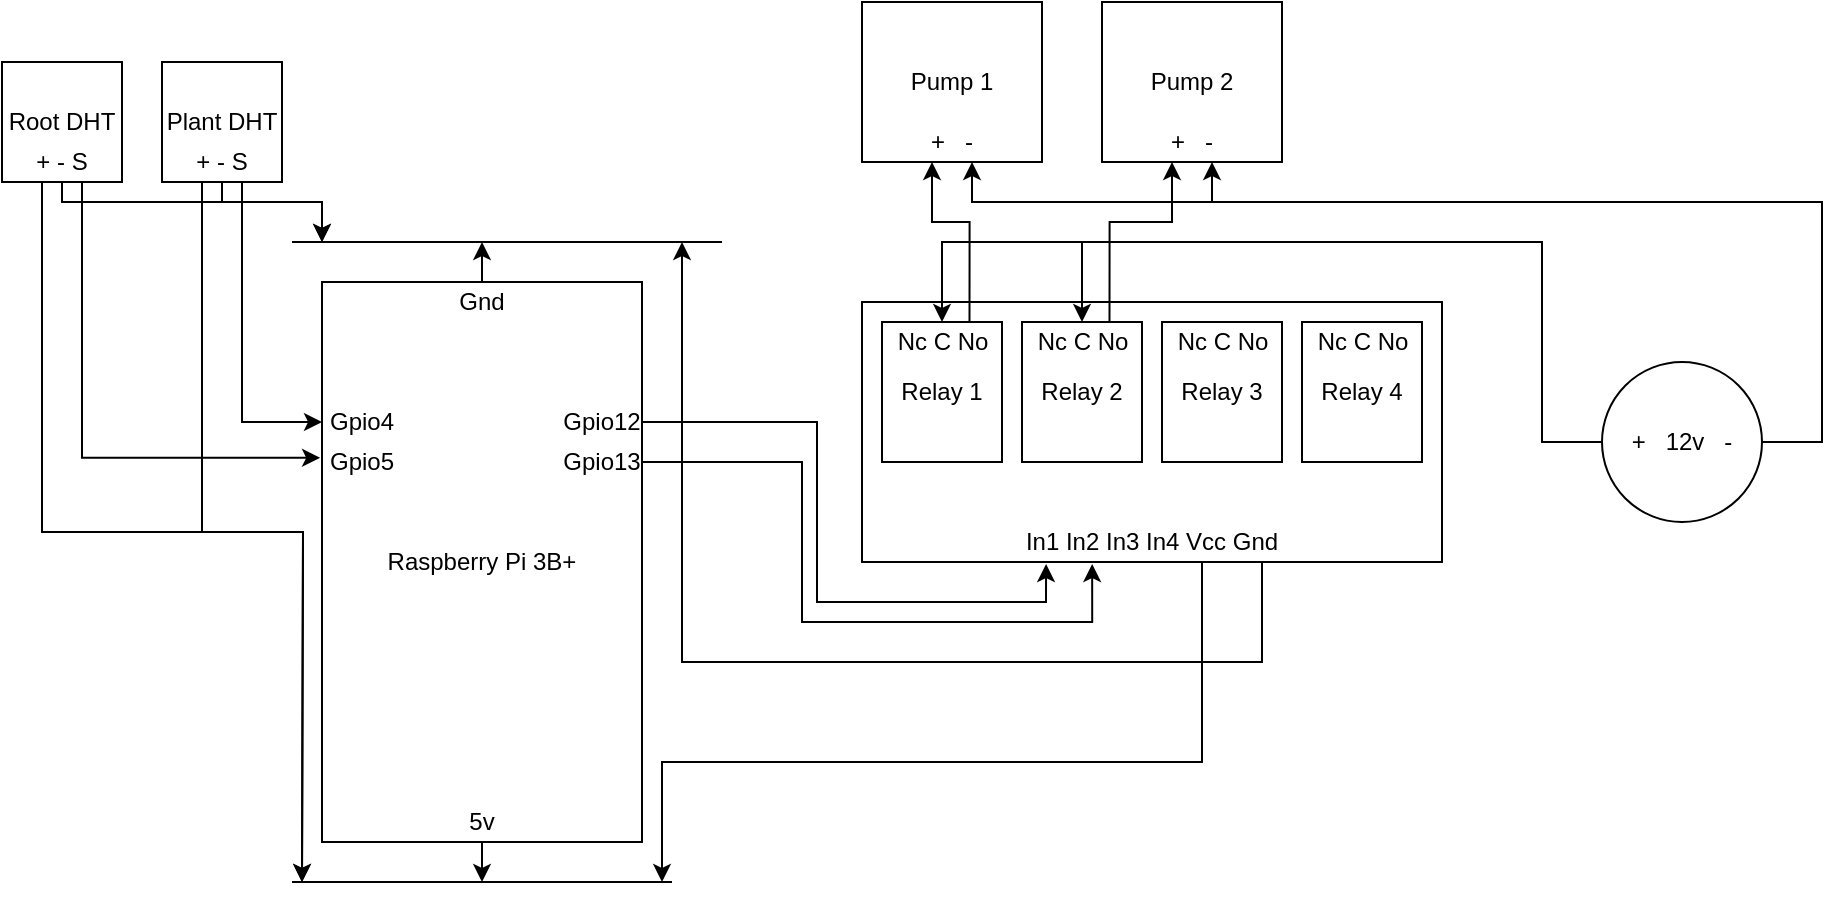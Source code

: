 <mxfile version="12.4.3" pages="1"><diagram id="c7Ha8TGUMtYm9mDRYQPx" name="Page-1"><mxGraphModel dx="1408" dy="758" grid="1" gridSize="10" guides="1" tooltips="1" connect="1" arrows="1" fold="1" page="1" pageScale="1" pageWidth="1100" pageHeight="850" math="0" shadow="0"><root><mxCell id="0"/><mxCell id="1" parent="0"/><mxCell id="X9mk4RmH4kGkYYIdVcoC-21" style="edgeStyle=orthogonalEdgeStyle;rounded=0;orthogonalLoop=1;jettySize=auto;html=1;exitX=0.5;exitY=0;exitDx=0;exitDy=0;" edge="1" parent="1" source="X9mk4RmH4kGkYYIdVcoC-1"><mxGeometry relative="1" as="geometry"><mxPoint x="270" y="180" as="targetPoint"/></mxGeometry></mxCell><mxCell id="X9mk4RmH4kGkYYIdVcoC-22" style="edgeStyle=orthogonalEdgeStyle;rounded=0;orthogonalLoop=1;jettySize=auto;html=1;exitX=0.5;exitY=1;exitDx=0;exitDy=0;" edge="1" parent="1" source="X9mk4RmH4kGkYYIdVcoC-1"><mxGeometry relative="1" as="geometry"><mxPoint x="270" y="500" as="targetPoint"/></mxGeometry></mxCell><mxCell id="X9mk4RmH4kGkYYIdVcoC-1" value="Raspberry Pi 3B+" style="rounded=0;whiteSpace=wrap;html=1;" vertex="1" parent="1"><mxGeometry x="190" y="200" width="160" height="280" as="geometry"/></mxCell><mxCell id="X9mk4RmH4kGkYYIdVcoC-14" style="edgeStyle=orthogonalEdgeStyle;rounded=0;orthogonalLoop=1;jettySize=auto;html=1;exitX=0.75;exitY=1;exitDx=0;exitDy=0;entryX=-0.006;entryY=0.314;entryDx=0;entryDy=0;entryPerimeter=0;" edge="1" parent="1" source="X9mk4RmH4kGkYYIdVcoC-2" target="X9mk4RmH4kGkYYIdVcoC-1"><mxGeometry relative="1" as="geometry"><Array as="points"><mxPoint x="70" y="150"/><mxPoint x="70" y="288"/></Array></mxGeometry></mxCell><mxCell id="X9mk4RmH4kGkYYIdVcoC-2" value="Root DHT" style="rounded=0;whiteSpace=wrap;html=1;" vertex="1" parent="1"><mxGeometry x="30" y="90" width="60" height="60" as="geometry"/></mxCell><mxCell id="X9mk4RmH4kGkYYIdVcoC-12" style="edgeStyle=orthogonalEdgeStyle;rounded=0;orthogonalLoop=1;jettySize=auto;html=1;exitX=0.75;exitY=1;exitDx=0;exitDy=0;entryX=0;entryY=0.25;entryDx=0;entryDy=0;" edge="1" parent="1" source="X9mk4RmH4kGkYYIdVcoC-3" target="X9mk4RmH4kGkYYIdVcoC-1"><mxGeometry relative="1" as="geometry"><Array as="points"><mxPoint x="150" y="150"/><mxPoint x="150" y="270"/></Array></mxGeometry></mxCell><mxCell id="X9mk4RmH4kGkYYIdVcoC-3" value="Plant DHT" style="rounded=0;whiteSpace=wrap;html=1;" vertex="1" parent="1"><mxGeometry x="110" y="90" width="60" height="60" as="geometry"/></mxCell><mxCell id="X9mk4RmH4kGkYYIdVcoC-4" value="" style="rounded=0;whiteSpace=wrap;html=1;" vertex="1" parent="1"><mxGeometry x="460" y="210" width="290" height="130" as="geometry"/></mxCell><mxCell id="X9mk4RmH4kGkYYIdVcoC-5" value="Relay 1" style="rounded=0;whiteSpace=wrap;html=1;" vertex="1" parent="1"><mxGeometry x="470" y="220" width="60" height="70" as="geometry"/></mxCell><mxCell id="X9mk4RmH4kGkYYIdVcoC-6" value="Relay 2" style="rounded=0;whiteSpace=wrap;html=1;" vertex="1" parent="1"><mxGeometry x="540" y="220" width="60" height="70" as="geometry"/></mxCell><mxCell id="X9mk4RmH4kGkYYIdVcoC-7" value="Relay 3" style="rounded=0;whiteSpace=wrap;html=1;" vertex="1" parent="1"><mxGeometry x="610" y="220" width="60" height="70" as="geometry"/></mxCell><mxCell id="X9mk4RmH4kGkYYIdVcoC-8" value="Relay 4" style="rounded=0;whiteSpace=wrap;html=1;" vertex="1" parent="1"><mxGeometry x="680" y="220" width="60" height="70" as="geometry"/></mxCell><mxCell id="X9mk4RmH4kGkYYIdVcoC-9" value="Pump 1" style="rounded=0;whiteSpace=wrap;html=1;" vertex="1" parent="1"><mxGeometry x="460" y="60" width="90" height="80" as="geometry"/></mxCell><mxCell id="X9mk4RmH4kGkYYIdVcoC-10" value="Pump 2" style="rounded=0;whiteSpace=wrap;html=1;" vertex="1" parent="1"><mxGeometry x="580" y="60" width="90" height="80" as="geometry"/></mxCell><mxCell id="X9mk4RmH4kGkYYIdVcoC-13" value="Gpio4" style="text;html=1;strokeColor=none;fillColor=none;align=center;verticalAlign=middle;whiteSpace=wrap;rounded=0;" vertex="1" parent="1"><mxGeometry x="190" y="260" width="40" height="20" as="geometry"/></mxCell><mxCell id="X9mk4RmH4kGkYYIdVcoC-16" value="Gpio5" style="text;html=1;strokeColor=none;fillColor=none;align=center;verticalAlign=middle;whiteSpace=wrap;rounded=0;" vertex="1" parent="1"><mxGeometry x="190" y="280" width="40" height="20" as="geometry"/></mxCell><mxCell id="X9mk4RmH4kGkYYIdVcoC-25" style="edgeStyle=orthogonalEdgeStyle;rounded=0;orthogonalLoop=1;jettySize=auto;html=1;exitX=0.5;exitY=1;exitDx=0;exitDy=0;" edge="1" parent="1" source="X9mk4RmH4kGkYYIdVcoC-17"><mxGeometry relative="1" as="geometry"><mxPoint x="190" y="180" as="targetPoint"/><Array as="points"><mxPoint x="140" y="160"/><mxPoint x="190" y="160"/></Array></mxGeometry></mxCell><mxCell id="X9mk4RmH4kGkYYIdVcoC-27" style="edgeStyle=orthogonalEdgeStyle;rounded=0;orthogonalLoop=1;jettySize=auto;html=1;exitX=0.25;exitY=1;exitDx=0;exitDy=0;" edge="1" parent="1" source="X9mk4RmH4kGkYYIdVcoC-17"><mxGeometry relative="1" as="geometry"><mxPoint x="180" y="500" as="targetPoint"/></mxGeometry></mxCell><mxCell id="X9mk4RmH4kGkYYIdVcoC-17" value="+ - S" style="text;html=1;strokeColor=none;fillColor=none;align=center;verticalAlign=middle;whiteSpace=wrap;rounded=0;" vertex="1" parent="1"><mxGeometry x="120" y="130" width="40" height="20" as="geometry"/></mxCell><mxCell id="X9mk4RmH4kGkYYIdVcoC-26" style="edgeStyle=orthogonalEdgeStyle;rounded=0;orthogonalLoop=1;jettySize=auto;html=1;exitX=0.5;exitY=1;exitDx=0;exitDy=0;" edge="1" parent="1" source="X9mk4RmH4kGkYYIdVcoC-18"><mxGeometry relative="1" as="geometry"><mxPoint x="190" y="180" as="targetPoint"/><Array as="points"><mxPoint x="60" y="160"/><mxPoint x="190" y="160"/></Array></mxGeometry></mxCell><mxCell id="X9mk4RmH4kGkYYIdVcoC-28" style="edgeStyle=orthogonalEdgeStyle;rounded=0;orthogonalLoop=1;jettySize=auto;html=1;exitX=0.25;exitY=1;exitDx=0;exitDy=0;" edge="1" parent="1" source="X9mk4RmH4kGkYYIdVcoC-18"><mxGeometry relative="1" as="geometry"><mxPoint x="180" y="500" as="targetPoint"/></mxGeometry></mxCell><mxCell id="X9mk4RmH4kGkYYIdVcoC-18" value="+ - S" style="text;html=1;strokeColor=none;fillColor=none;align=center;verticalAlign=middle;whiteSpace=wrap;rounded=0;" vertex="1" parent="1"><mxGeometry x="40" y="130" width="40" height="20" as="geometry"/></mxCell><mxCell id="X9mk4RmH4kGkYYIdVcoC-19" value="" style="endArrow=none;html=1;" edge="1" parent="1"><mxGeometry width="50" height="50" relative="1" as="geometry"><mxPoint x="175" y="180" as="sourcePoint"/><mxPoint x="390" y="180" as="targetPoint"/></mxGeometry></mxCell><mxCell id="X9mk4RmH4kGkYYIdVcoC-20" value="" style="endArrow=none;html=1;" edge="1" parent="1"><mxGeometry width="50" height="50" relative="1" as="geometry"><mxPoint x="175" y="500" as="sourcePoint"/><mxPoint x="365" y="500" as="targetPoint"/></mxGeometry></mxCell><mxCell id="X9mk4RmH4kGkYYIdVcoC-23" value="5v" style="text;html=1;strokeColor=none;fillColor=none;align=center;verticalAlign=middle;whiteSpace=wrap;rounded=0;" vertex="1" parent="1"><mxGeometry x="250" y="460" width="40" height="20" as="geometry"/></mxCell><mxCell id="X9mk4RmH4kGkYYIdVcoC-24" value="Gnd" style="text;html=1;strokeColor=none;fillColor=none;align=center;verticalAlign=middle;whiteSpace=wrap;rounded=0;" vertex="1" parent="1"><mxGeometry x="250" y="200" width="40" height="20" as="geometry"/></mxCell><mxCell id="X9mk4RmH4kGkYYIdVcoC-47" style="edgeStyle=orthogonalEdgeStyle;rounded=0;orthogonalLoop=1;jettySize=auto;html=1;exitX=0.75;exitY=1;exitDx=0;exitDy=0;" edge="1" parent="1" source="X9mk4RmH4kGkYYIdVcoC-29"><mxGeometry relative="1" as="geometry"><mxPoint x="360" y="500" as="targetPoint"/><Array as="points"><mxPoint x="630" y="340"/><mxPoint x="630" y="440"/><mxPoint x="360" y="440"/></Array></mxGeometry></mxCell><mxCell id="X9mk4RmH4kGkYYIdVcoC-48" style="edgeStyle=orthogonalEdgeStyle;rounded=0;orthogonalLoop=1;jettySize=auto;html=1;exitX=0.75;exitY=1;exitDx=0;exitDy=0;" edge="1" parent="1" source="X9mk4RmH4kGkYYIdVcoC-29"><mxGeometry relative="1" as="geometry"><mxPoint x="370" y="180" as="targetPoint"/><Array as="points"><mxPoint x="660" y="340"/><mxPoint x="660" y="390"/><mxPoint x="370" y="390"/><mxPoint x="370" y="180"/></Array></mxGeometry></mxCell><mxCell id="X9mk4RmH4kGkYYIdVcoC-29" value="In1 In2 In3 In4 Vcc Gnd" style="text;html=1;strokeColor=none;fillColor=none;align=center;verticalAlign=middle;whiteSpace=wrap;rounded=0;" vertex="1" parent="1"><mxGeometry x="525" y="320" width="160" height="20" as="geometry"/></mxCell><mxCell id="X9mk4RmH4kGkYYIdVcoC-32" style="edgeStyle=orthogonalEdgeStyle;rounded=0;orthogonalLoop=1;jettySize=auto;html=1;exitX=1;exitY=0.5;exitDx=0;exitDy=0;entryX=0.169;entryY=1.05;entryDx=0;entryDy=0;entryPerimeter=0;" edge="1" parent="1" source="X9mk4RmH4kGkYYIdVcoC-30" target="X9mk4RmH4kGkYYIdVcoC-29"><mxGeometry relative="1" as="geometry"/></mxCell><mxCell id="X9mk4RmH4kGkYYIdVcoC-30" value="Gpio12" style="text;html=1;strokeColor=none;fillColor=none;align=center;verticalAlign=middle;whiteSpace=wrap;rounded=0;" vertex="1" parent="1"><mxGeometry x="310" y="260" width="40" height="20" as="geometry"/></mxCell><mxCell id="X9mk4RmH4kGkYYIdVcoC-33" style="edgeStyle=orthogonalEdgeStyle;rounded=0;orthogonalLoop=1;jettySize=auto;html=1;exitX=1;exitY=0.5;exitDx=0;exitDy=0;entryX=0.313;entryY=1.05;entryDx=0;entryDy=0;entryPerimeter=0;" edge="1" parent="1" source="X9mk4RmH4kGkYYIdVcoC-31" target="X9mk4RmH4kGkYYIdVcoC-29"><mxGeometry relative="1" as="geometry"><Array as="points"><mxPoint x="430" y="290"/><mxPoint x="430" y="370"/><mxPoint x="575" y="370"/></Array></mxGeometry></mxCell><mxCell id="X9mk4RmH4kGkYYIdVcoC-31" value="Gpio13" style="text;html=1;strokeColor=none;fillColor=none;align=center;verticalAlign=middle;whiteSpace=wrap;rounded=0;" vertex="1" parent="1"><mxGeometry x="310" y="280" width="40" height="20" as="geometry"/></mxCell><mxCell id="X9mk4RmH4kGkYYIdVcoC-34" value="+&amp;nbsp; &amp;nbsp;-" style="text;html=1;strokeColor=none;fillColor=none;align=center;verticalAlign=middle;whiteSpace=wrap;rounded=0;" vertex="1" parent="1"><mxGeometry x="485" y="120" width="40" height="20" as="geometry"/></mxCell><mxCell id="X9mk4RmH4kGkYYIdVcoC-35" value="+&amp;nbsp; &amp;nbsp;-" style="text;html=1;strokeColor=none;fillColor=none;align=center;verticalAlign=middle;whiteSpace=wrap;rounded=0;" vertex="1" parent="1"><mxGeometry x="605" y="120" width="40" height="20" as="geometry"/></mxCell><mxCell id="X9mk4RmH4kGkYYIdVcoC-37" style="edgeStyle=orthogonalEdgeStyle;rounded=0;orthogonalLoop=1;jettySize=auto;html=1;exitX=1;exitY=0.5;exitDx=0;exitDy=0;entryX=0.75;entryY=1;entryDx=0;entryDy=0;" edge="1" parent="1" source="X9mk4RmH4kGkYYIdVcoC-36" target="X9mk4RmH4kGkYYIdVcoC-35"><mxGeometry relative="1" as="geometry"><Array as="points"><mxPoint x="940" y="280"/><mxPoint x="940" y="160"/><mxPoint x="635" y="160"/></Array></mxGeometry></mxCell><mxCell id="X9mk4RmH4kGkYYIdVcoC-38" style="edgeStyle=orthogonalEdgeStyle;rounded=0;orthogonalLoop=1;jettySize=auto;html=1;exitX=1;exitY=0.5;exitDx=0;exitDy=0;entryX=0.75;entryY=1;entryDx=0;entryDy=0;" edge="1" parent="1" source="X9mk4RmH4kGkYYIdVcoC-36" target="X9mk4RmH4kGkYYIdVcoC-34"><mxGeometry relative="1" as="geometry"><Array as="points"><mxPoint x="940" y="280"/><mxPoint x="940" y="160"/><mxPoint x="515" y="160"/></Array></mxGeometry></mxCell><mxCell id="X9mk4RmH4kGkYYIdVcoC-43" style="edgeStyle=orthogonalEdgeStyle;rounded=0;orthogonalLoop=1;jettySize=auto;html=1;exitX=0;exitY=0.5;exitDx=0;exitDy=0;entryX=0.5;entryY=0;entryDx=0;entryDy=0;" edge="1" parent="1" source="X9mk4RmH4kGkYYIdVcoC-36" target="X9mk4RmH4kGkYYIdVcoC-39"><mxGeometry relative="1" as="geometry"><Array as="points"><mxPoint x="800" y="280"/><mxPoint x="800" y="180"/><mxPoint x="500" y="180"/></Array></mxGeometry></mxCell><mxCell id="X9mk4RmH4kGkYYIdVcoC-44" style="edgeStyle=orthogonalEdgeStyle;rounded=0;orthogonalLoop=1;jettySize=auto;html=1;exitX=0;exitY=0.5;exitDx=0;exitDy=0;entryX=0.5;entryY=0;entryDx=0;entryDy=0;" edge="1" parent="1" source="X9mk4RmH4kGkYYIdVcoC-36" target="X9mk4RmH4kGkYYIdVcoC-40"><mxGeometry relative="1" as="geometry"><Array as="points"><mxPoint x="800" y="280"/><mxPoint x="800" y="180"/><mxPoint x="570" y="180"/></Array></mxGeometry></mxCell><mxCell id="X9mk4RmH4kGkYYIdVcoC-36" value="+&amp;nbsp; &amp;nbsp;12v&amp;nbsp; &amp;nbsp;-" style="ellipse;whiteSpace=wrap;html=1;aspect=fixed;" vertex="1" parent="1"><mxGeometry x="830" y="240" width="80" height="80" as="geometry"/></mxCell><mxCell id="X9mk4RmH4kGkYYIdVcoC-45" style="edgeStyle=orthogonalEdgeStyle;rounded=0;orthogonalLoop=1;jettySize=auto;html=1;exitX=0.75;exitY=0;exitDx=0;exitDy=0;entryX=0.25;entryY=1;entryDx=0;entryDy=0;" edge="1" parent="1" source="X9mk4RmH4kGkYYIdVcoC-39" target="X9mk4RmH4kGkYYIdVcoC-34"><mxGeometry relative="1" as="geometry"><Array as="points"><mxPoint x="514" y="170"/><mxPoint x="495" y="170"/></Array></mxGeometry></mxCell><mxCell id="X9mk4RmH4kGkYYIdVcoC-39" value="Nc C No" style="text;html=1;strokeColor=none;fillColor=none;align=center;verticalAlign=middle;whiteSpace=wrap;rounded=0;" vertex="1" parent="1"><mxGeometry x="472.5" y="220" width="55" height="20" as="geometry"/></mxCell><mxCell id="X9mk4RmH4kGkYYIdVcoC-46" style="edgeStyle=orthogonalEdgeStyle;rounded=0;orthogonalLoop=1;jettySize=auto;html=1;exitX=0.75;exitY=0;exitDx=0;exitDy=0;entryX=0.25;entryY=1;entryDx=0;entryDy=0;" edge="1" parent="1" source="X9mk4RmH4kGkYYIdVcoC-40" target="X9mk4RmH4kGkYYIdVcoC-35"><mxGeometry relative="1" as="geometry"><Array as="points"><mxPoint x="584" y="170"/><mxPoint x="615" y="170"/></Array></mxGeometry></mxCell><mxCell id="X9mk4RmH4kGkYYIdVcoC-40" value="Nc C No" style="text;html=1;strokeColor=none;fillColor=none;align=center;verticalAlign=middle;whiteSpace=wrap;rounded=0;" vertex="1" parent="1"><mxGeometry x="542.5" y="220" width="55" height="20" as="geometry"/></mxCell><mxCell id="X9mk4RmH4kGkYYIdVcoC-41" value="Nc C No" style="text;html=1;strokeColor=none;fillColor=none;align=center;verticalAlign=middle;whiteSpace=wrap;rounded=0;" vertex="1" parent="1"><mxGeometry x="612.5" y="220" width="55" height="20" as="geometry"/></mxCell><mxCell id="X9mk4RmH4kGkYYIdVcoC-42" value="Nc C No" style="text;html=1;strokeColor=none;fillColor=none;align=center;verticalAlign=middle;whiteSpace=wrap;rounded=0;" vertex="1" parent="1"><mxGeometry x="682.5" y="220" width="55" height="20" as="geometry"/></mxCell></root></mxGraphModel></diagram></mxfile>